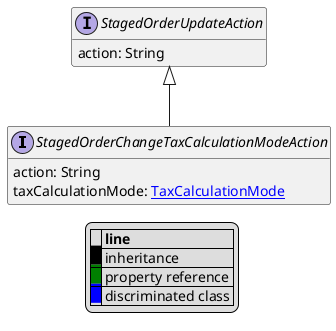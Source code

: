 @startuml

hide empty fields
hide empty methods
legend
|= |= line |
|<back:black>   </back>| inheritance |
|<back:green>   </back>| property reference |
|<back:blue>   </back>| discriminated class |
endlegend
interface StagedOrderChangeTaxCalculationModeAction [[StagedOrderChangeTaxCalculationModeAction.svg]] extends StagedOrderUpdateAction {
    action: String
    taxCalculationMode: [[TaxCalculationMode.svg TaxCalculationMode]]
}
interface StagedOrderUpdateAction [[StagedOrderUpdateAction.svg]]  {
    action: String
}





@enduml
